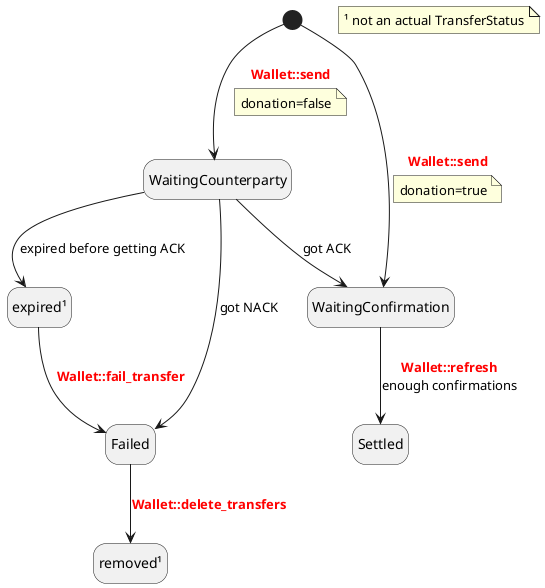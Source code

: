 @startuml
hide empty description

[*] --> WaitingCounterparty : <font color=red>**Wallet::send**</font>
note on link
    donation=false
end note
[*] --> WaitingConfirmation : <font color=red>**Wallet::send**</font>
note on link
    donation=true
end note

WaitingCounterparty --> expired¹ : expired before getting ACK
WaitingCounterparty --> Failed : got NACK
WaitingCounterparty --> WaitingConfirmation : got ACK

WaitingConfirmation --> Settled : <font color=red>**Wallet::refresh**</font>\nenough confirmations

expired¹ --> Failed : <font color=red>**Wallet::fail_transfer**</font>
Failed --> removed¹ : <font color=red>**Wallet::delete_transfers**</font>

note "¹ not an actual TransferStatus" as N1
@enduml
